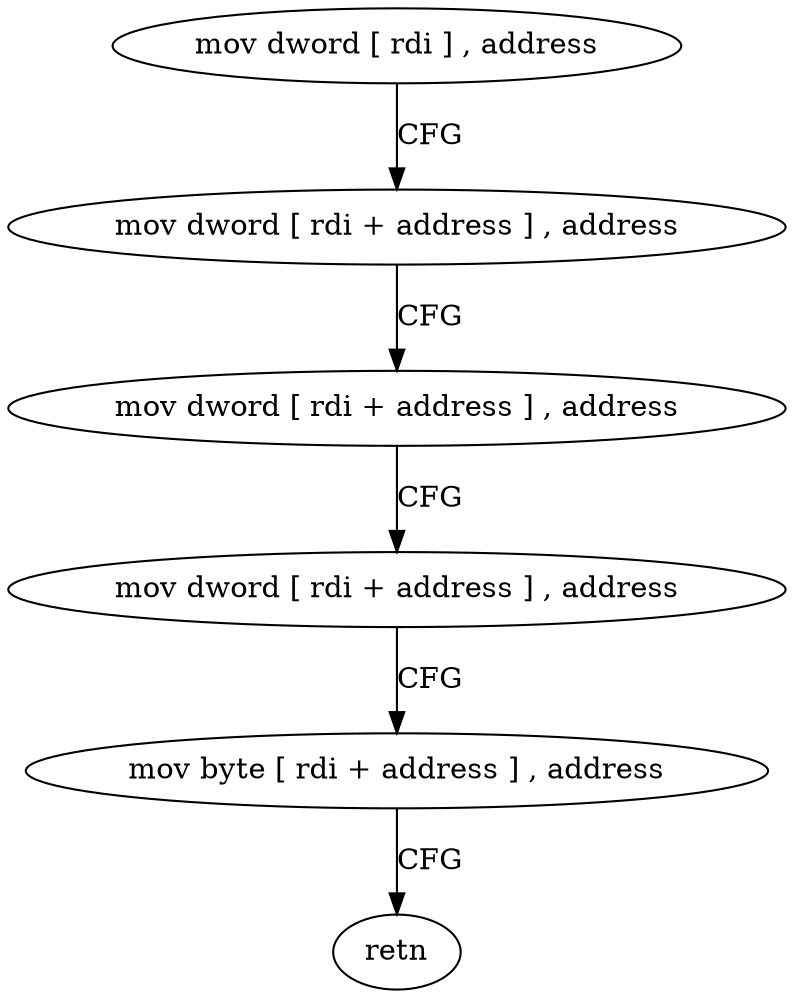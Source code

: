 digraph "func" {
"4277361" [label = "mov dword [ rdi ] , address" ]
"4277367" [label = "mov dword [ rdi + address ] , address" ]
"4277374" [label = "mov dword [ rdi + address ] , address" ]
"4277381" [label = "mov dword [ rdi + address ] , address" ]
"4277388" [label = "mov byte [ rdi + address ] , address" ]
"4277392" [label = "retn" ]
"4277361" -> "4277367" [ label = "CFG" ]
"4277367" -> "4277374" [ label = "CFG" ]
"4277374" -> "4277381" [ label = "CFG" ]
"4277381" -> "4277388" [ label = "CFG" ]
"4277388" -> "4277392" [ label = "CFG" ]
}
